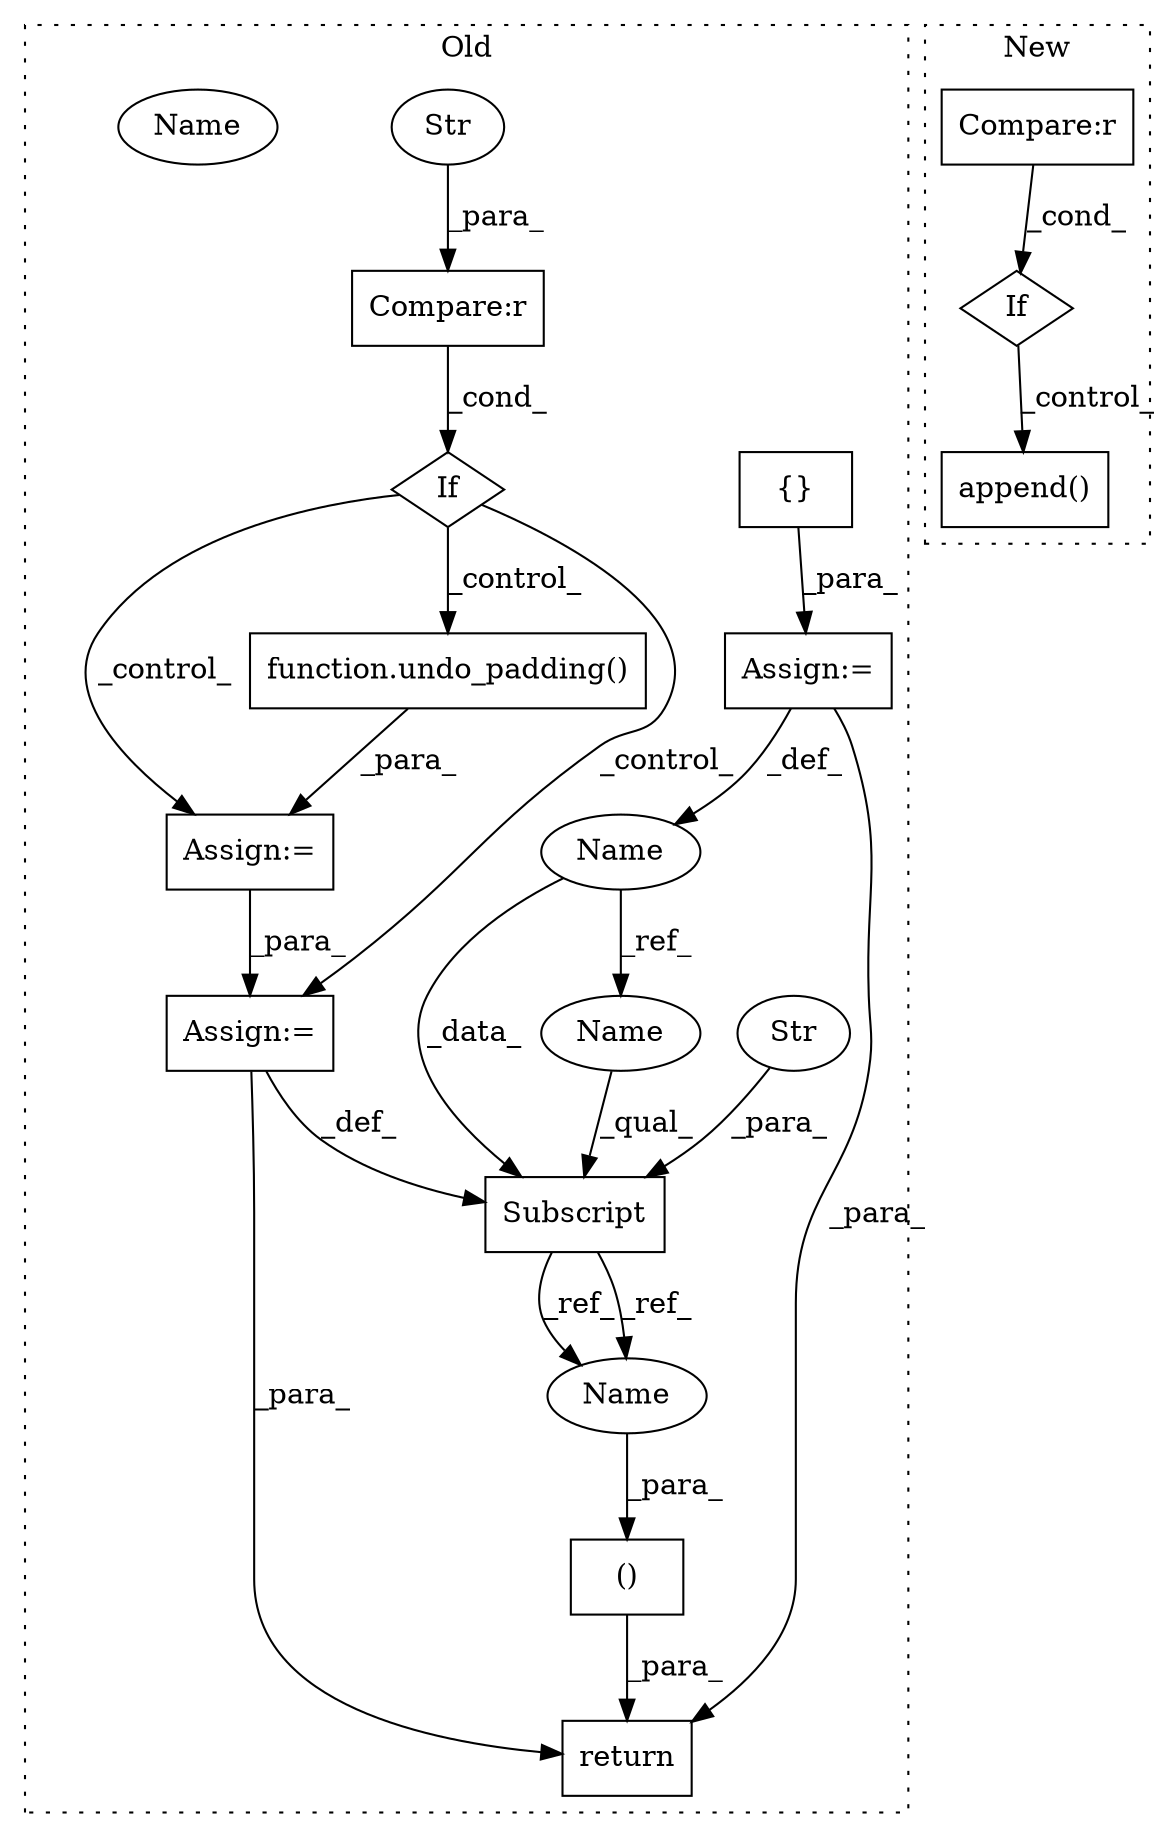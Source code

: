 digraph G {
subgraph cluster0 {
1 [label="function.undo_padding()" a="75" s="5131,5158" l="13,1" shape="box"];
3 [label="If" a="96" s="4959" l="3" shape="diamond"];
4 [label="()" a="54" s="5407" l="7" shape="box"];
5 [label="{}" a="95" s="4948,4949" l="2,1" shape="box"];
6 [label="Compare:r" a="40" s="4962" l="16" shape="box"];
7 [label="Str" a="66" s="4971" l="7" shape="ellipse"];
10 [label="Assign:=" a="68" s="5236" l="3" shape="box"];
11 [label="Assign:=" a="68" s="5176" l="3" shape="box"];
12 [label="Assign:=" a="68" s="4945" l="3" shape="box"];
13 [label="return" a="93" s="5396" l="7" shape="box"];
14 [label="Name" a="87" s="4940" l="5" shape="ellipse"];
15 [label="Subscript" a="63" s="5363,0" l="12,0" shape="box"];
16 [label="Str" a="66" s="5369" l="5" shape="ellipse"];
17 [label="Name" a="87" s="5409" l="5" shape="ellipse"];
18 [label="Name" a="87" s="5409" l="5" shape="ellipse"];
19 [label="Name" a="87" s="5363" l="5" shape="ellipse"];
label = "Old";
style="dotted";
}
subgraph cluster1 {
2 [label="If" a="96" s="3081" l="3" shape="diamond"];
8 [label="Compare:r" a="40" s="3084" l="23" shape="box"];
9 [label="append()" a="75" s="3121,3184" l="24,1" shape="box"];
label = "New";
style="dotted";
}
1 -> 11 [label="_para_"];
2 -> 9 [label="_control_"];
3 -> 11 [label="_control_"];
3 -> 1 [label="_control_"];
3 -> 10 [label="_control_"];
4 -> 13 [label="_para_"];
5 -> 12 [label="_para_"];
6 -> 3 [label="_cond_"];
7 -> 6 [label="_para_"];
8 -> 2 [label="_cond_"];
10 -> 15 [label="_def_"];
10 -> 13 [label="_para_"];
11 -> 10 [label="_para_"];
12 -> 13 [label="_para_"];
12 -> 14 [label="_def_"];
14 -> 15 [label="_data_"];
14 -> 19 [label="_ref_"];
15 -> 18 [label="_ref_"];
15 -> 18 [label="_ref_"];
16 -> 15 [label="_para_"];
18 -> 4 [label="_para_"];
19 -> 15 [label="_qual_"];
}